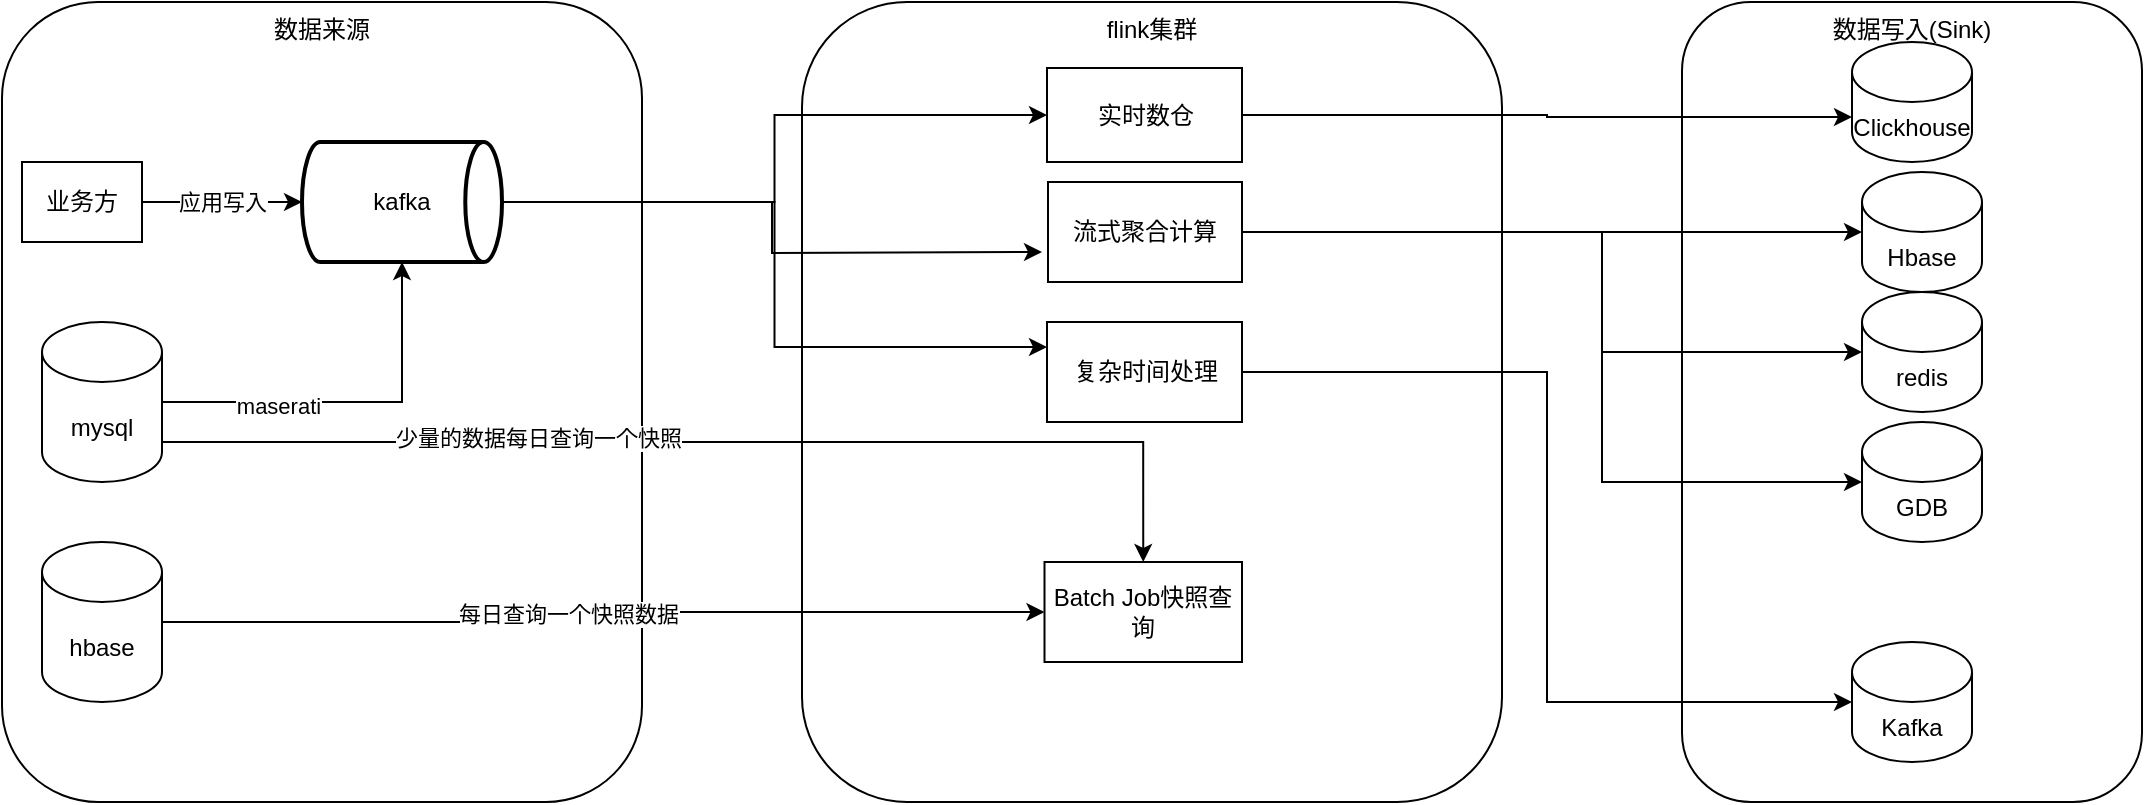<mxfile version="21.6.3" type="github">
  <diagram name="第 1 页" id="94hxMQf1f1ccbsNXS2pD">
    <mxGraphModel dx="1122" dy="609" grid="1" gridSize="10" guides="1" tooltips="1" connect="1" arrows="1" fold="1" page="1" pageScale="1" pageWidth="850" pageHeight="1100" math="0" shadow="0">
      <root>
        <mxCell id="0" />
        <mxCell id="1" parent="0" />
        <mxCell id="egGiUPq1Yu2xdMAI3CKH-1" value="flink集群" style="rounded=1;whiteSpace=wrap;html=1;verticalAlign=top;" vertex="1" parent="1">
          <mxGeometry x="420" y="160" width="350" height="400" as="geometry" />
        </mxCell>
        <mxCell id="egGiUPq1Yu2xdMAI3CKH-9" value="Batch Job快照查询" style="rounded=0;whiteSpace=wrap;html=1;" vertex="1" parent="1">
          <mxGeometry x="541.25" y="440" width="98.75" height="50" as="geometry" />
        </mxCell>
        <mxCell id="egGiUPq1Yu2xdMAI3CKH-18" value="数据来源" style="rounded=1;whiteSpace=wrap;html=1;verticalAlign=top;" vertex="1" parent="1">
          <mxGeometry x="20" y="160" width="320" height="400" as="geometry" />
        </mxCell>
        <mxCell id="egGiUPq1Yu2xdMAI3CKH-26" style="edgeStyle=orthogonalEdgeStyle;rounded=0;orthogonalLoop=1;jettySize=auto;html=1;" edge="1" parent="1" source="egGiUPq1Yu2xdMAI3CKH-19" target="egGiUPq1Yu2xdMAI3CKH-21">
          <mxGeometry relative="1" as="geometry" />
        </mxCell>
        <mxCell id="egGiUPq1Yu2xdMAI3CKH-27" value="maserati" style="edgeLabel;html=1;align=center;verticalAlign=middle;resizable=0;points=[];" vertex="1" connectable="0" parent="egGiUPq1Yu2xdMAI3CKH-26">
          <mxGeometry x="-0.39" y="-2" relative="1" as="geometry">
            <mxPoint as="offset" />
          </mxGeometry>
        </mxCell>
        <mxCell id="egGiUPq1Yu2xdMAI3CKH-31" style="edgeStyle=orthogonalEdgeStyle;rounded=0;orthogonalLoop=1;jettySize=auto;html=1;entryX=0.5;entryY=0;entryDx=0;entryDy=0;" edge="1" parent="1" source="egGiUPq1Yu2xdMAI3CKH-19" target="egGiUPq1Yu2xdMAI3CKH-9">
          <mxGeometry relative="1" as="geometry">
            <Array as="points">
              <mxPoint x="591" y="380" />
            </Array>
          </mxGeometry>
        </mxCell>
        <mxCell id="egGiUPq1Yu2xdMAI3CKH-32" value="少量的数据每日查询一个快照" style="edgeLabel;html=1;align=center;verticalAlign=middle;resizable=0;points=[];" vertex="1" connectable="0" parent="egGiUPq1Yu2xdMAI3CKH-31">
          <mxGeometry x="-0.318" y="2" relative="1" as="geometry">
            <mxPoint as="offset" />
          </mxGeometry>
        </mxCell>
        <mxCell id="egGiUPq1Yu2xdMAI3CKH-19" value="mysql" style="shape=cylinder3;whiteSpace=wrap;html=1;boundedLbl=1;backgroundOutline=1;size=15;" vertex="1" parent="1">
          <mxGeometry x="40" y="320" width="60" height="80" as="geometry" />
        </mxCell>
        <mxCell id="egGiUPq1Yu2xdMAI3CKH-30" style="edgeStyle=orthogonalEdgeStyle;rounded=0;orthogonalLoop=1;jettySize=auto;html=1;" edge="1" parent="1" source="egGiUPq1Yu2xdMAI3CKH-20" target="egGiUPq1Yu2xdMAI3CKH-9">
          <mxGeometry relative="1" as="geometry" />
        </mxCell>
        <mxCell id="egGiUPq1Yu2xdMAI3CKH-33" value="每日查询一个快照数据" style="edgeLabel;html=1;align=center;verticalAlign=middle;resizable=0;points=[];" vertex="1" connectable="0" parent="egGiUPq1Yu2xdMAI3CKH-30">
          <mxGeometry x="-0.092" y="4" relative="1" as="geometry">
            <mxPoint as="offset" />
          </mxGeometry>
        </mxCell>
        <mxCell id="egGiUPq1Yu2xdMAI3CKH-20" value="hbase" style="shape=cylinder3;whiteSpace=wrap;html=1;boundedLbl=1;backgroundOutline=1;size=15;" vertex="1" parent="1">
          <mxGeometry x="40" y="430" width="60" height="80" as="geometry" />
        </mxCell>
        <mxCell id="egGiUPq1Yu2xdMAI3CKH-29" style="edgeStyle=orthogonalEdgeStyle;rounded=0;orthogonalLoop=1;jettySize=auto;html=1;entryX=0;entryY=0.5;entryDx=0;entryDy=0;" edge="1" parent="1" source="egGiUPq1Yu2xdMAI3CKH-21" target="egGiUPq1Yu2xdMAI3CKH-8">
          <mxGeometry relative="1" as="geometry" />
        </mxCell>
        <mxCell id="egGiUPq1Yu2xdMAI3CKH-35" style="edgeStyle=orthogonalEdgeStyle;rounded=0;orthogonalLoop=1;jettySize=auto;html=1;" edge="1" parent="1" source="egGiUPq1Yu2xdMAI3CKH-21">
          <mxGeometry relative="1" as="geometry">
            <mxPoint x="540" y="285" as="targetPoint" />
          </mxGeometry>
        </mxCell>
        <mxCell id="egGiUPq1Yu2xdMAI3CKH-63" style="edgeStyle=orthogonalEdgeStyle;rounded=0;orthogonalLoop=1;jettySize=auto;html=1;entryX=0;entryY=0.25;entryDx=0;entryDy=0;" edge="1" parent="1" source="egGiUPq1Yu2xdMAI3CKH-21" target="egGiUPq1Yu2xdMAI3CKH-61">
          <mxGeometry relative="1" as="geometry" />
        </mxCell>
        <mxCell id="egGiUPq1Yu2xdMAI3CKH-21" value="kafka" style="strokeWidth=2;html=1;shape=mxgraph.flowchart.direct_data;whiteSpace=wrap;" vertex="1" parent="1">
          <mxGeometry x="170" y="230" width="100" height="60" as="geometry" />
        </mxCell>
        <mxCell id="egGiUPq1Yu2xdMAI3CKH-25" value="应用写入" style="edgeStyle=orthogonalEdgeStyle;rounded=0;orthogonalLoop=1;jettySize=auto;html=1;" edge="1" parent="1" source="egGiUPq1Yu2xdMAI3CKH-23" target="egGiUPq1Yu2xdMAI3CKH-21">
          <mxGeometry relative="1" as="geometry" />
        </mxCell>
        <mxCell id="egGiUPq1Yu2xdMAI3CKH-23" value="业务方" style="rounded=0;whiteSpace=wrap;html=1;" vertex="1" parent="1">
          <mxGeometry x="30" y="240" width="60" height="40" as="geometry" />
        </mxCell>
        <mxCell id="egGiUPq1Yu2xdMAI3CKH-48" value="数据写入(Sink)" style="rounded=1;whiteSpace=wrap;html=1;verticalAlign=top;" vertex="1" parent="1">
          <mxGeometry x="860" y="160" width="230" height="400" as="geometry" />
        </mxCell>
        <mxCell id="egGiUPq1Yu2xdMAI3CKH-49" value="Clickhouse" style="shape=cylinder3;whiteSpace=wrap;html=1;boundedLbl=1;backgroundOutline=1;size=15;" vertex="1" parent="1">
          <mxGeometry x="945" y="180" width="60" height="60" as="geometry" />
        </mxCell>
        <mxCell id="egGiUPq1Yu2xdMAI3CKH-58" value="Kafka" style="shape=cylinder3;whiteSpace=wrap;html=1;boundedLbl=1;backgroundOutline=1;size=15;" vertex="1" parent="1">
          <mxGeometry x="945" y="480" width="60" height="60" as="geometry" />
        </mxCell>
        <mxCell id="egGiUPq1Yu2xdMAI3CKH-64" style="edgeStyle=orthogonalEdgeStyle;rounded=0;orthogonalLoop=1;jettySize=auto;html=1;entryX=0;entryY=0.5;entryDx=0;entryDy=0;entryPerimeter=0;" edge="1" parent="1" source="egGiUPq1Yu2xdMAI3CKH-61" target="egGiUPq1Yu2xdMAI3CKH-58">
          <mxGeometry relative="1" as="geometry" />
        </mxCell>
        <mxCell id="egGiUPq1Yu2xdMAI3CKH-61" value="复杂时间处理" style="rounded=0;whiteSpace=wrap;html=1;" vertex="1" parent="1">
          <mxGeometry x="542.5" y="320" width="97.5" height="50" as="geometry" />
        </mxCell>
        <mxCell id="egGiUPq1Yu2xdMAI3CKH-62" value="" style="endArrow=classic;html=1;rounded=0;entryX=0;entryY=0.5;entryDx=0;entryDy=0;entryPerimeter=0;" edge="1" parent="1" target="egGiUPq1Yu2xdMAI3CKH-8">
          <mxGeometry width="50" height="50" relative="1" as="geometry">
            <mxPoint x="600" y="230" as="sourcePoint" />
            <mxPoint x="945" y="220" as="targetPoint" />
          </mxGeometry>
        </mxCell>
        <mxCell id="egGiUPq1Yu2xdMAI3CKH-65" style="edgeStyle=orthogonalEdgeStyle;rounded=0;orthogonalLoop=1;jettySize=auto;html=1;entryX=0;entryY=0;entryDx=0;entryDy=37.5;entryPerimeter=0;" edge="1" parent="1" source="egGiUPq1Yu2xdMAI3CKH-8" target="egGiUPq1Yu2xdMAI3CKH-49">
          <mxGeometry relative="1" as="geometry" />
        </mxCell>
        <mxCell id="egGiUPq1Yu2xdMAI3CKH-8" value="实时数仓" style="rounded=0;whiteSpace=wrap;html=1;" vertex="1" parent="1">
          <mxGeometry x="542.5" y="193" width="97.5" height="47" as="geometry" />
        </mxCell>
        <mxCell id="egGiUPq1Yu2xdMAI3CKH-77" style="edgeStyle=orthogonalEdgeStyle;rounded=0;orthogonalLoop=1;jettySize=auto;html=1;" edge="1" parent="1" source="egGiUPq1Yu2xdMAI3CKH-75" target="egGiUPq1Yu2xdMAI3CKH-76">
          <mxGeometry relative="1" as="geometry" />
        </mxCell>
        <mxCell id="egGiUPq1Yu2xdMAI3CKH-79" style="edgeStyle=orthogonalEdgeStyle;rounded=0;orthogonalLoop=1;jettySize=auto;html=1;entryX=0;entryY=0.5;entryDx=0;entryDy=0;entryPerimeter=0;" edge="1" parent="1" source="egGiUPq1Yu2xdMAI3CKH-75" target="egGiUPq1Yu2xdMAI3CKH-78">
          <mxGeometry relative="1" as="geometry">
            <Array as="points">
              <mxPoint x="820" y="275" />
              <mxPoint x="820" y="335" />
            </Array>
          </mxGeometry>
        </mxCell>
        <mxCell id="egGiUPq1Yu2xdMAI3CKH-81" style="edgeStyle=orthogonalEdgeStyle;rounded=0;orthogonalLoop=1;jettySize=auto;html=1;entryX=0;entryY=0.5;entryDx=0;entryDy=0;entryPerimeter=0;" edge="1" parent="1" source="egGiUPq1Yu2xdMAI3CKH-75" target="egGiUPq1Yu2xdMAI3CKH-80">
          <mxGeometry relative="1" as="geometry">
            <Array as="points">
              <mxPoint x="820" y="275" />
              <mxPoint x="820" y="400" />
            </Array>
          </mxGeometry>
        </mxCell>
        <mxCell id="egGiUPq1Yu2xdMAI3CKH-75" value="流式聚合计算" style="rounded=0;whiteSpace=wrap;html=1;" vertex="1" parent="1">
          <mxGeometry x="543" y="250" width="97" height="50" as="geometry" />
        </mxCell>
        <mxCell id="egGiUPq1Yu2xdMAI3CKH-76" value="Hbase" style="shape=cylinder3;whiteSpace=wrap;html=1;boundedLbl=1;backgroundOutline=1;size=15;" vertex="1" parent="1">
          <mxGeometry x="950" y="245" width="60" height="60" as="geometry" />
        </mxCell>
        <mxCell id="egGiUPq1Yu2xdMAI3CKH-78" value="redis" style="shape=cylinder3;whiteSpace=wrap;html=1;boundedLbl=1;backgroundOutline=1;size=15;" vertex="1" parent="1">
          <mxGeometry x="950" y="305" width="60" height="60" as="geometry" />
        </mxCell>
        <mxCell id="egGiUPq1Yu2xdMAI3CKH-80" value="GDB" style="shape=cylinder3;whiteSpace=wrap;html=1;boundedLbl=1;backgroundOutline=1;size=15;" vertex="1" parent="1">
          <mxGeometry x="950" y="370" width="60" height="60" as="geometry" />
        </mxCell>
      </root>
    </mxGraphModel>
  </diagram>
</mxfile>
